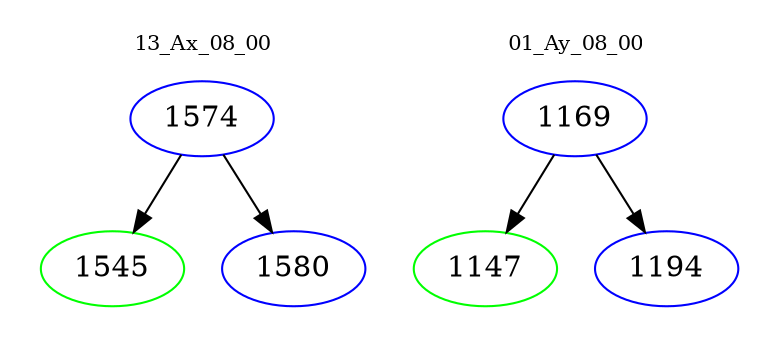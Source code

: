 digraph{
subgraph cluster_0 {
color = white
label = "13_Ax_08_00";
fontsize=10;
T0_1574 [label="1574", color="blue"]
T0_1574 -> T0_1545 [color="black"]
T0_1545 [label="1545", color="green"]
T0_1574 -> T0_1580 [color="black"]
T0_1580 [label="1580", color="blue"]
}
subgraph cluster_1 {
color = white
label = "01_Ay_08_00";
fontsize=10;
T1_1169 [label="1169", color="blue"]
T1_1169 -> T1_1147 [color="black"]
T1_1147 [label="1147", color="green"]
T1_1169 -> T1_1194 [color="black"]
T1_1194 [label="1194", color="blue"]
}
}
